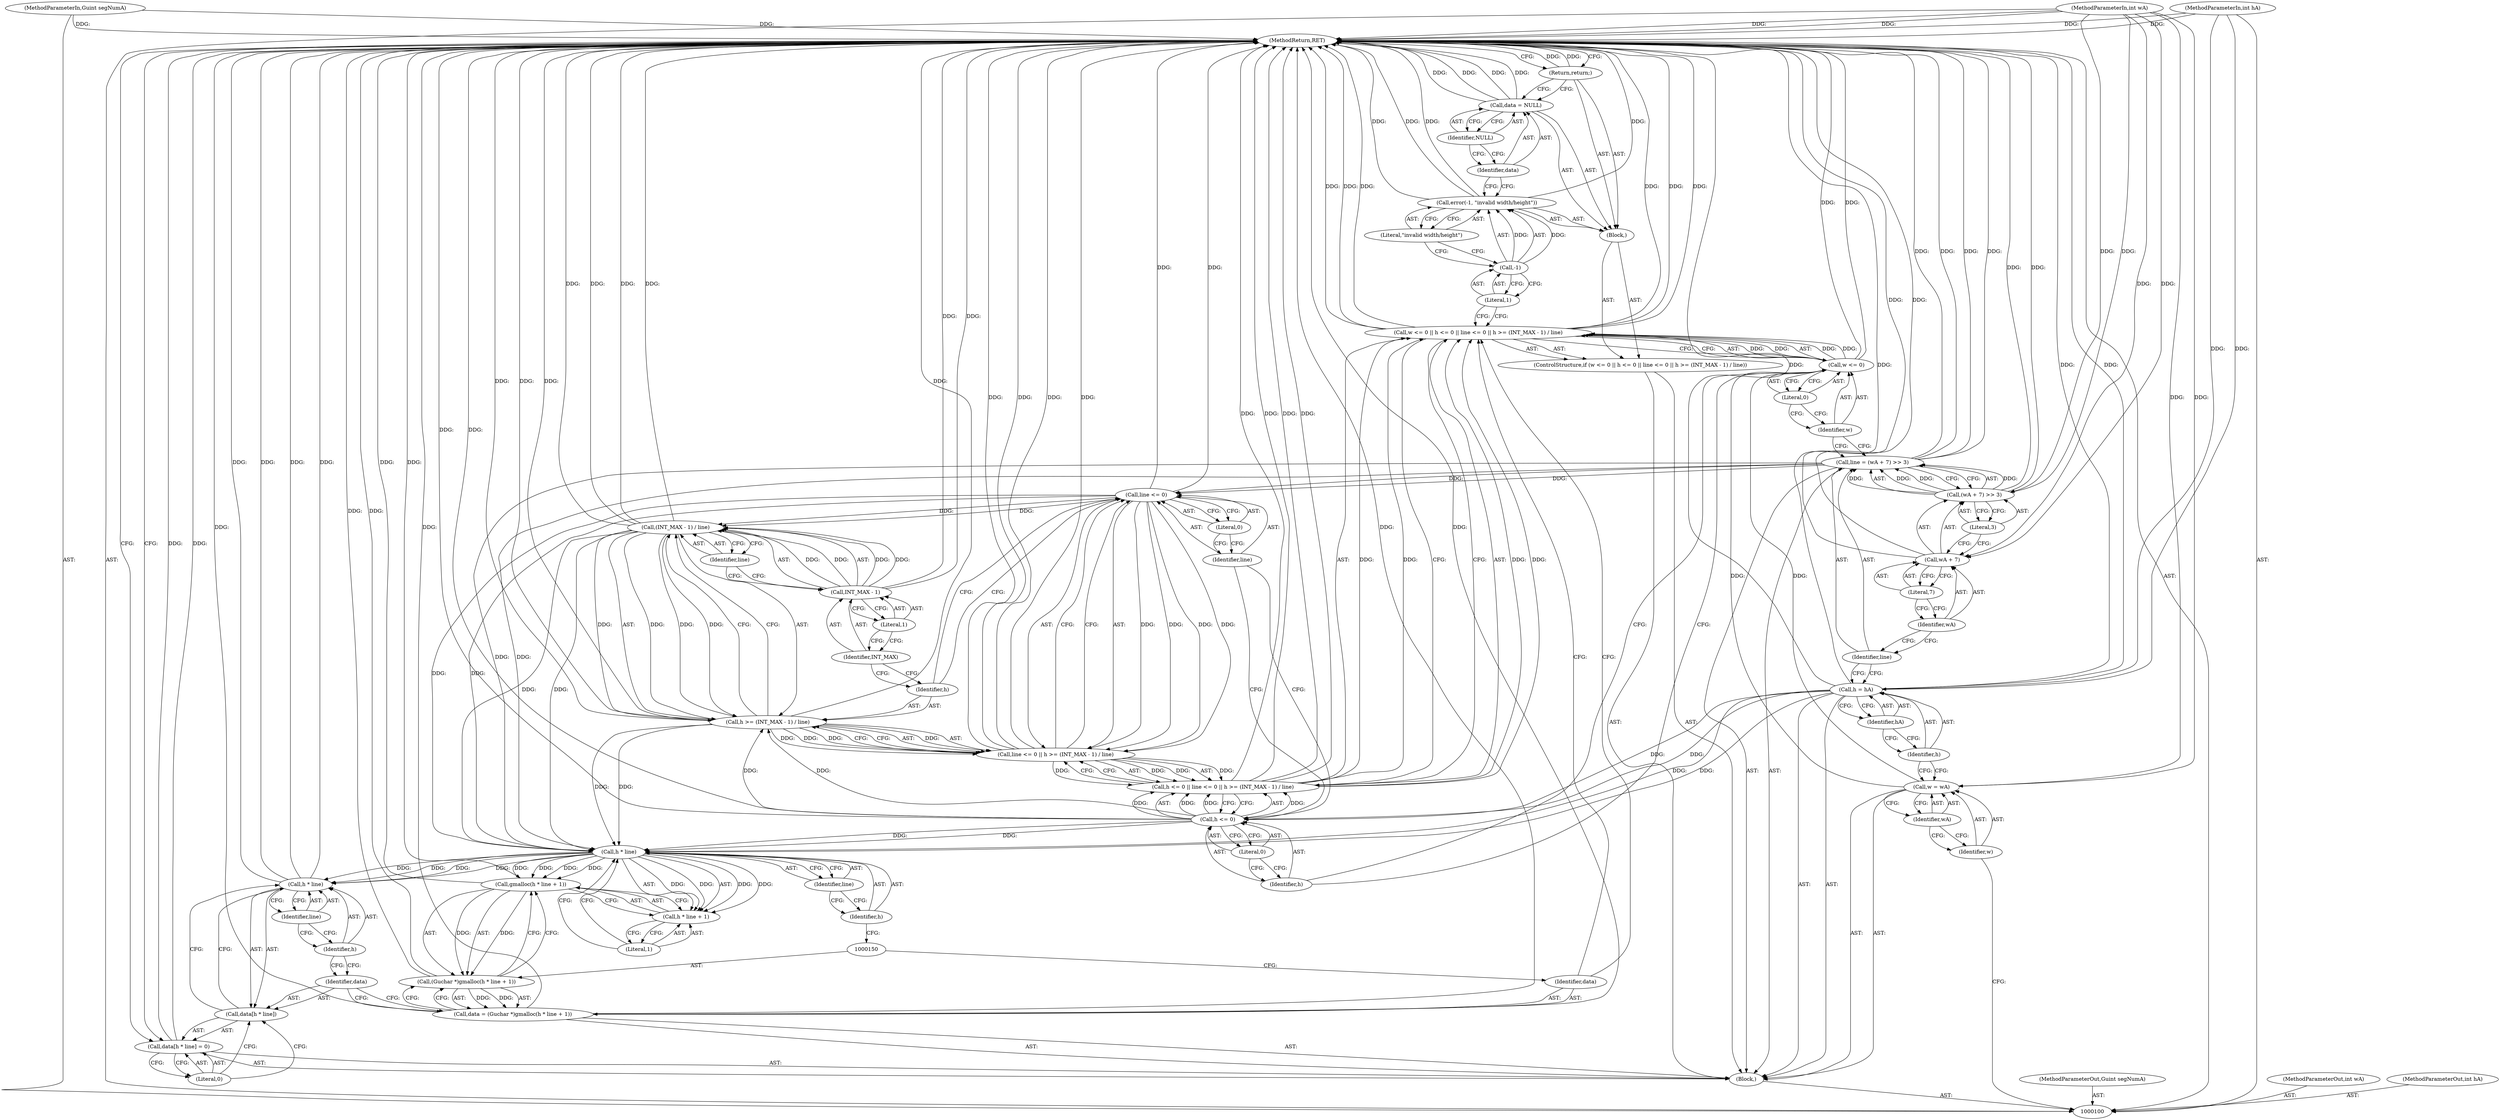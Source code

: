 digraph "1_poppler_7b2d314a61fd0e12f47c62996cb49ec0d1ba747a_8" {
"1000164" [label="(MethodReturn,RET)"];
"1000101" [label="(MethodParameterIn,Guint segNumA)"];
"1000239" [label="(MethodParameterOut,Guint segNumA)"];
"1000102" [label="(MethodParameterIn,int wA)"];
"1000240" [label="(MethodParameterOut,int wA)"];
"1000103" [label="(MethodParameterIn,int hA)"];
"1000241" [label="(MethodParameterOut,int hA)"];
"1000145" [label="(Identifier,NULL)"];
"1000143" [label="(Call,data = NULL)"];
"1000144" [label="(Identifier,data)"];
"1000146" [label="(Return,return;)"];
"1000151" [label="(Call,gmalloc(h * line + 1))"];
"1000147" [label="(Call,data = (Guchar *)gmalloc(h * line + 1))"];
"1000148" [label="(Identifier,data)"];
"1000152" [label="(Call,h * line + 1)"];
"1000153" [label="(Call,h * line)"];
"1000154" [label="(Identifier,h)"];
"1000155" [label="(Identifier,line)"];
"1000156" [label="(Literal,1)"];
"1000149" [label="(Call,(Guchar *)gmalloc(h * line + 1))"];
"1000162" [label="(Identifier,line)"];
"1000163" [label="(Literal,0)"];
"1000157" [label="(Call,data[h * line] = 0)"];
"1000158" [label="(Call,data[h * line])"];
"1000159" [label="(Identifier,data)"];
"1000160" [label="(Call,h * line)"];
"1000161" [label="(Identifier,h)"];
"1000104" [label="(Block,)"];
"1000105" [label="(Call,w = wA)"];
"1000106" [label="(Identifier,w)"];
"1000107" [label="(Identifier,wA)"];
"1000108" [label="(Call,h = hA)"];
"1000109" [label="(Identifier,h)"];
"1000110" [label="(Identifier,hA)"];
"1000114" [label="(Call,wA + 7)"];
"1000115" [label="(Identifier,wA)"];
"1000116" [label="(Literal,7)"];
"1000111" [label="(Call,line = (wA + 7) >> 3)"];
"1000112" [label="(Identifier,line)"];
"1000117" [label="(Literal,3)"];
"1000113" [label="(Call,(wA + 7) >> 3)"];
"1000122" [label="(Literal,0)"];
"1000123" [label="(Call,h <= 0 || line <= 0 || h >= (INT_MAX - 1) / line)"];
"1000124" [label="(Call,h <= 0)"];
"1000125" [label="(Identifier,h)"];
"1000118" [label="(ControlStructure,if (w <= 0 || h <= 0 || line <= 0 || h >= (INT_MAX - 1) / line))"];
"1000126" [label="(Literal,0)"];
"1000127" [label="(Call,line <= 0 || h >= (INT_MAX - 1) / line)"];
"1000128" [label="(Call,line <= 0)"];
"1000129" [label="(Identifier,line)"];
"1000130" [label="(Literal,0)"];
"1000131" [label="(Call,h >= (INT_MAX - 1) / line)"];
"1000132" [label="(Identifier,h)"];
"1000133" [label="(Call,(INT_MAX - 1) / line)"];
"1000134" [label="(Call,INT_MAX - 1)"];
"1000135" [label="(Identifier,INT_MAX)"];
"1000136" [label="(Literal,1)"];
"1000119" [label="(Call,w <= 0 || h <= 0 || line <= 0 || h >= (INT_MAX - 1) / line)"];
"1000120" [label="(Call,w <= 0)"];
"1000121" [label="(Identifier,w)"];
"1000137" [label="(Identifier,line)"];
"1000138" [label="(Block,)"];
"1000140" [label="(Call,-1)"];
"1000141" [label="(Literal,1)"];
"1000142" [label="(Literal,\"invalid width/height\")"];
"1000139" [label="(Call,error(-1, \"invalid width/height\"))"];
"1000164" -> "1000100"  [label="AST: "];
"1000164" -> "1000146"  [label="CFG: "];
"1000164" -> "1000157"  [label="CFG: "];
"1000146" -> "1000164"  [label="DDG: "];
"1000124" -> "1000164"  [label="DDG: "];
"1000149" -> "1000164"  [label="DDG: "];
"1000123" -> "1000164"  [label="DDG: "];
"1000123" -> "1000164"  [label="DDG: "];
"1000127" -> "1000164"  [label="DDG: "];
"1000127" -> "1000164"  [label="DDG: "];
"1000119" -> "1000164"  [label="DDG: "];
"1000119" -> "1000164"  [label="DDG: "];
"1000119" -> "1000164"  [label="DDG: "];
"1000160" -> "1000164"  [label="DDG: "];
"1000160" -> "1000164"  [label="DDG: "];
"1000113" -> "1000164"  [label="DDG: "];
"1000131" -> "1000164"  [label="DDG: "];
"1000131" -> "1000164"  [label="DDG: "];
"1000139" -> "1000164"  [label="DDG: "];
"1000139" -> "1000164"  [label="DDG: "];
"1000151" -> "1000164"  [label="DDG: "];
"1000128" -> "1000164"  [label="DDG: "];
"1000143" -> "1000164"  [label="DDG: "];
"1000143" -> "1000164"  [label="DDG: "];
"1000133" -> "1000164"  [label="DDG: "];
"1000133" -> "1000164"  [label="DDG: "];
"1000157" -> "1000164"  [label="DDG: "];
"1000103" -> "1000164"  [label="DDG: "];
"1000114" -> "1000164"  [label="DDG: "];
"1000120" -> "1000164"  [label="DDG: "];
"1000147" -> "1000164"  [label="DDG: "];
"1000147" -> "1000164"  [label="DDG: "];
"1000102" -> "1000164"  [label="DDG: "];
"1000111" -> "1000164"  [label="DDG: "];
"1000111" -> "1000164"  [label="DDG: "];
"1000134" -> "1000164"  [label="DDG: "];
"1000101" -> "1000164"  [label="DDG: "];
"1000108" -> "1000164"  [label="DDG: "];
"1000108" -> "1000164"  [label="DDG: "];
"1000101" -> "1000100"  [label="AST: "];
"1000101" -> "1000164"  [label="DDG: "];
"1000239" -> "1000100"  [label="AST: "];
"1000102" -> "1000100"  [label="AST: "];
"1000102" -> "1000164"  [label="DDG: "];
"1000102" -> "1000105"  [label="DDG: "];
"1000102" -> "1000113"  [label="DDG: "];
"1000102" -> "1000114"  [label="DDG: "];
"1000240" -> "1000100"  [label="AST: "];
"1000103" -> "1000100"  [label="AST: "];
"1000103" -> "1000164"  [label="DDG: "];
"1000103" -> "1000108"  [label="DDG: "];
"1000241" -> "1000100"  [label="AST: "];
"1000145" -> "1000143"  [label="AST: "];
"1000145" -> "1000144"  [label="CFG: "];
"1000143" -> "1000145"  [label="CFG: "];
"1000143" -> "1000138"  [label="AST: "];
"1000143" -> "1000145"  [label="CFG: "];
"1000144" -> "1000143"  [label="AST: "];
"1000145" -> "1000143"  [label="AST: "];
"1000146" -> "1000143"  [label="CFG: "];
"1000143" -> "1000164"  [label="DDG: "];
"1000143" -> "1000164"  [label="DDG: "];
"1000144" -> "1000143"  [label="AST: "];
"1000144" -> "1000139"  [label="CFG: "];
"1000145" -> "1000144"  [label="CFG: "];
"1000146" -> "1000138"  [label="AST: "];
"1000146" -> "1000143"  [label="CFG: "];
"1000164" -> "1000146"  [label="CFG: "];
"1000146" -> "1000164"  [label="DDG: "];
"1000151" -> "1000149"  [label="AST: "];
"1000151" -> "1000152"  [label="CFG: "];
"1000152" -> "1000151"  [label="AST: "];
"1000149" -> "1000151"  [label="CFG: "];
"1000151" -> "1000164"  [label="DDG: "];
"1000151" -> "1000149"  [label="DDG: "];
"1000153" -> "1000151"  [label="DDG: "];
"1000153" -> "1000151"  [label="DDG: "];
"1000147" -> "1000104"  [label="AST: "];
"1000147" -> "1000149"  [label="CFG: "];
"1000148" -> "1000147"  [label="AST: "];
"1000149" -> "1000147"  [label="AST: "];
"1000159" -> "1000147"  [label="CFG: "];
"1000147" -> "1000164"  [label="DDG: "];
"1000147" -> "1000164"  [label="DDG: "];
"1000149" -> "1000147"  [label="DDG: "];
"1000148" -> "1000147"  [label="AST: "];
"1000148" -> "1000119"  [label="CFG: "];
"1000150" -> "1000148"  [label="CFG: "];
"1000152" -> "1000151"  [label="AST: "];
"1000152" -> "1000156"  [label="CFG: "];
"1000153" -> "1000152"  [label="AST: "];
"1000156" -> "1000152"  [label="AST: "];
"1000151" -> "1000152"  [label="CFG: "];
"1000153" -> "1000152"  [label="DDG: "];
"1000153" -> "1000152"  [label="DDG: "];
"1000153" -> "1000152"  [label="AST: "];
"1000153" -> "1000155"  [label="CFG: "];
"1000154" -> "1000153"  [label="AST: "];
"1000155" -> "1000153"  [label="AST: "];
"1000156" -> "1000153"  [label="CFG: "];
"1000153" -> "1000151"  [label="DDG: "];
"1000153" -> "1000151"  [label="DDG: "];
"1000153" -> "1000152"  [label="DDG: "];
"1000153" -> "1000152"  [label="DDG: "];
"1000124" -> "1000153"  [label="DDG: "];
"1000131" -> "1000153"  [label="DDG: "];
"1000108" -> "1000153"  [label="DDG: "];
"1000128" -> "1000153"  [label="DDG: "];
"1000111" -> "1000153"  [label="DDG: "];
"1000133" -> "1000153"  [label="DDG: "];
"1000153" -> "1000160"  [label="DDG: "];
"1000153" -> "1000160"  [label="DDG: "];
"1000154" -> "1000153"  [label="AST: "];
"1000154" -> "1000150"  [label="CFG: "];
"1000155" -> "1000154"  [label="CFG: "];
"1000155" -> "1000153"  [label="AST: "];
"1000155" -> "1000154"  [label="CFG: "];
"1000153" -> "1000155"  [label="CFG: "];
"1000156" -> "1000152"  [label="AST: "];
"1000156" -> "1000153"  [label="CFG: "];
"1000152" -> "1000156"  [label="CFG: "];
"1000149" -> "1000147"  [label="AST: "];
"1000149" -> "1000151"  [label="CFG: "];
"1000150" -> "1000149"  [label="AST: "];
"1000151" -> "1000149"  [label="AST: "];
"1000147" -> "1000149"  [label="CFG: "];
"1000149" -> "1000164"  [label="DDG: "];
"1000149" -> "1000147"  [label="DDG: "];
"1000151" -> "1000149"  [label="DDG: "];
"1000162" -> "1000160"  [label="AST: "];
"1000162" -> "1000161"  [label="CFG: "];
"1000160" -> "1000162"  [label="CFG: "];
"1000163" -> "1000157"  [label="AST: "];
"1000163" -> "1000158"  [label="CFG: "];
"1000157" -> "1000163"  [label="CFG: "];
"1000157" -> "1000104"  [label="AST: "];
"1000157" -> "1000163"  [label="CFG: "];
"1000158" -> "1000157"  [label="AST: "];
"1000163" -> "1000157"  [label="AST: "];
"1000164" -> "1000157"  [label="CFG: "];
"1000157" -> "1000164"  [label="DDG: "];
"1000158" -> "1000157"  [label="AST: "];
"1000158" -> "1000160"  [label="CFG: "];
"1000159" -> "1000158"  [label="AST: "];
"1000160" -> "1000158"  [label="AST: "];
"1000163" -> "1000158"  [label="CFG: "];
"1000159" -> "1000158"  [label="AST: "];
"1000159" -> "1000147"  [label="CFG: "];
"1000161" -> "1000159"  [label="CFG: "];
"1000160" -> "1000158"  [label="AST: "];
"1000160" -> "1000162"  [label="CFG: "];
"1000161" -> "1000160"  [label="AST: "];
"1000162" -> "1000160"  [label="AST: "];
"1000158" -> "1000160"  [label="CFG: "];
"1000160" -> "1000164"  [label="DDG: "];
"1000160" -> "1000164"  [label="DDG: "];
"1000153" -> "1000160"  [label="DDG: "];
"1000153" -> "1000160"  [label="DDG: "];
"1000161" -> "1000160"  [label="AST: "];
"1000161" -> "1000159"  [label="CFG: "];
"1000162" -> "1000161"  [label="CFG: "];
"1000104" -> "1000100"  [label="AST: "];
"1000105" -> "1000104"  [label="AST: "];
"1000108" -> "1000104"  [label="AST: "];
"1000111" -> "1000104"  [label="AST: "];
"1000118" -> "1000104"  [label="AST: "];
"1000147" -> "1000104"  [label="AST: "];
"1000157" -> "1000104"  [label="AST: "];
"1000105" -> "1000104"  [label="AST: "];
"1000105" -> "1000107"  [label="CFG: "];
"1000106" -> "1000105"  [label="AST: "];
"1000107" -> "1000105"  [label="AST: "];
"1000109" -> "1000105"  [label="CFG: "];
"1000102" -> "1000105"  [label="DDG: "];
"1000105" -> "1000120"  [label="DDG: "];
"1000106" -> "1000105"  [label="AST: "];
"1000106" -> "1000100"  [label="CFG: "];
"1000107" -> "1000106"  [label="CFG: "];
"1000107" -> "1000105"  [label="AST: "];
"1000107" -> "1000106"  [label="CFG: "];
"1000105" -> "1000107"  [label="CFG: "];
"1000108" -> "1000104"  [label="AST: "];
"1000108" -> "1000110"  [label="CFG: "];
"1000109" -> "1000108"  [label="AST: "];
"1000110" -> "1000108"  [label="AST: "];
"1000112" -> "1000108"  [label="CFG: "];
"1000108" -> "1000164"  [label="DDG: "];
"1000108" -> "1000164"  [label="DDG: "];
"1000103" -> "1000108"  [label="DDG: "];
"1000108" -> "1000124"  [label="DDG: "];
"1000108" -> "1000153"  [label="DDG: "];
"1000109" -> "1000108"  [label="AST: "];
"1000109" -> "1000105"  [label="CFG: "];
"1000110" -> "1000109"  [label="CFG: "];
"1000110" -> "1000108"  [label="AST: "];
"1000110" -> "1000109"  [label="CFG: "];
"1000108" -> "1000110"  [label="CFG: "];
"1000114" -> "1000113"  [label="AST: "];
"1000114" -> "1000116"  [label="CFG: "];
"1000115" -> "1000114"  [label="AST: "];
"1000116" -> "1000114"  [label="AST: "];
"1000117" -> "1000114"  [label="CFG: "];
"1000114" -> "1000164"  [label="DDG: "];
"1000102" -> "1000114"  [label="DDG: "];
"1000115" -> "1000114"  [label="AST: "];
"1000115" -> "1000112"  [label="CFG: "];
"1000116" -> "1000115"  [label="CFG: "];
"1000116" -> "1000114"  [label="AST: "];
"1000116" -> "1000115"  [label="CFG: "];
"1000114" -> "1000116"  [label="CFG: "];
"1000111" -> "1000104"  [label="AST: "];
"1000111" -> "1000113"  [label="CFG: "];
"1000112" -> "1000111"  [label="AST: "];
"1000113" -> "1000111"  [label="AST: "];
"1000121" -> "1000111"  [label="CFG: "];
"1000111" -> "1000164"  [label="DDG: "];
"1000111" -> "1000164"  [label="DDG: "];
"1000113" -> "1000111"  [label="DDG: "];
"1000113" -> "1000111"  [label="DDG: "];
"1000111" -> "1000128"  [label="DDG: "];
"1000111" -> "1000153"  [label="DDG: "];
"1000112" -> "1000111"  [label="AST: "];
"1000112" -> "1000108"  [label="CFG: "];
"1000115" -> "1000112"  [label="CFG: "];
"1000117" -> "1000113"  [label="AST: "];
"1000117" -> "1000114"  [label="CFG: "];
"1000113" -> "1000117"  [label="CFG: "];
"1000113" -> "1000111"  [label="AST: "];
"1000113" -> "1000117"  [label="CFG: "];
"1000114" -> "1000113"  [label="AST: "];
"1000117" -> "1000113"  [label="AST: "];
"1000111" -> "1000113"  [label="CFG: "];
"1000113" -> "1000164"  [label="DDG: "];
"1000113" -> "1000111"  [label="DDG: "];
"1000113" -> "1000111"  [label="DDG: "];
"1000102" -> "1000113"  [label="DDG: "];
"1000122" -> "1000120"  [label="AST: "];
"1000122" -> "1000121"  [label="CFG: "];
"1000120" -> "1000122"  [label="CFG: "];
"1000123" -> "1000119"  [label="AST: "];
"1000123" -> "1000124"  [label="CFG: "];
"1000123" -> "1000127"  [label="CFG: "];
"1000124" -> "1000123"  [label="AST: "];
"1000127" -> "1000123"  [label="AST: "];
"1000119" -> "1000123"  [label="CFG: "];
"1000123" -> "1000164"  [label="DDG: "];
"1000123" -> "1000164"  [label="DDG: "];
"1000123" -> "1000119"  [label="DDG: "];
"1000123" -> "1000119"  [label="DDG: "];
"1000124" -> "1000123"  [label="DDG: "];
"1000124" -> "1000123"  [label="DDG: "];
"1000127" -> "1000123"  [label="DDG: "];
"1000127" -> "1000123"  [label="DDG: "];
"1000124" -> "1000123"  [label="AST: "];
"1000124" -> "1000126"  [label="CFG: "];
"1000125" -> "1000124"  [label="AST: "];
"1000126" -> "1000124"  [label="AST: "];
"1000129" -> "1000124"  [label="CFG: "];
"1000123" -> "1000124"  [label="CFG: "];
"1000124" -> "1000164"  [label="DDG: "];
"1000124" -> "1000123"  [label="DDG: "];
"1000124" -> "1000123"  [label="DDG: "];
"1000108" -> "1000124"  [label="DDG: "];
"1000124" -> "1000131"  [label="DDG: "];
"1000124" -> "1000153"  [label="DDG: "];
"1000125" -> "1000124"  [label="AST: "];
"1000125" -> "1000120"  [label="CFG: "];
"1000126" -> "1000125"  [label="CFG: "];
"1000118" -> "1000104"  [label="AST: "];
"1000119" -> "1000118"  [label="AST: "];
"1000138" -> "1000118"  [label="AST: "];
"1000126" -> "1000124"  [label="AST: "];
"1000126" -> "1000125"  [label="CFG: "];
"1000124" -> "1000126"  [label="CFG: "];
"1000127" -> "1000123"  [label="AST: "];
"1000127" -> "1000128"  [label="CFG: "];
"1000127" -> "1000131"  [label="CFG: "];
"1000128" -> "1000127"  [label="AST: "];
"1000131" -> "1000127"  [label="AST: "];
"1000123" -> "1000127"  [label="CFG: "];
"1000127" -> "1000164"  [label="DDG: "];
"1000127" -> "1000164"  [label="DDG: "];
"1000127" -> "1000123"  [label="DDG: "];
"1000127" -> "1000123"  [label="DDG: "];
"1000128" -> "1000127"  [label="DDG: "];
"1000128" -> "1000127"  [label="DDG: "];
"1000131" -> "1000127"  [label="DDG: "];
"1000131" -> "1000127"  [label="DDG: "];
"1000128" -> "1000127"  [label="AST: "];
"1000128" -> "1000130"  [label="CFG: "];
"1000129" -> "1000128"  [label="AST: "];
"1000130" -> "1000128"  [label="AST: "];
"1000132" -> "1000128"  [label="CFG: "];
"1000127" -> "1000128"  [label="CFG: "];
"1000128" -> "1000164"  [label="DDG: "];
"1000128" -> "1000127"  [label="DDG: "];
"1000128" -> "1000127"  [label="DDG: "];
"1000111" -> "1000128"  [label="DDG: "];
"1000128" -> "1000133"  [label="DDG: "];
"1000128" -> "1000153"  [label="DDG: "];
"1000129" -> "1000128"  [label="AST: "];
"1000129" -> "1000124"  [label="CFG: "];
"1000130" -> "1000129"  [label="CFG: "];
"1000130" -> "1000128"  [label="AST: "];
"1000130" -> "1000129"  [label="CFG: "];
"1000128" -> "1000130"  [label="CFG: "];
"1000131" -> "1000127"  [label="AST: "];
"1000131" -> "1000133"  [label="CFG: "];
"1000132" -> "1000131"  [label="AST: "];
"1000133" -> "1000131"  [label="AST: "];
"1000127" -> "1000131"  [label="CFG: "];
"1000131" -> "1000164"  [label="DDG: "];
"1000131" -> "1000164"  [label="DDG: "];
"1000131" -> "1000127"  [label="DDG: "];
"1000131" -> "1000127"  [label="DDG: "];
"1000124" -> "1000131"  [label="DDG: "];
"1000133" -> "1000131"  [label="DDG: "];
"1000133" -> "1000131"  [label="DDG: "];
"1000131" -> "1000153"  [label="DDG: "];
"1000132" -> "1000131"  [label="AST: "];
"1000132" -> "1000128"  [label="CFG: "];
"1000135" -> "1000132"  [label="CFG: "];
"1000133" -> "1000131"  [label="AST: "];
"1000133" -> "1000137"  [label="CFG: "];
"1000134" -> "1000133"  [label="AST: "];
"1000137" -> "1000133"  [label="AST: "];
"1000131" -> "1000133"  [label="CFG: "];
"1000133" -> "1000164"  [label="DDG: "];
"1000133" -> "1000164"  [label="DDG: "];
"1000133" -> "1000131"  [label="DDG: "];
"1000133" -> "1000131"  [label="DDG: "];
"1000134" -> "1000133"  [label="DDG: "];
"1000134" -> "1000133"  [label="DDG: "];
"1000128" -> "1000133"  [label="DDG: "];
"1000133" -> "1000153"  [label="DDG: "];
"1000134" -> "1000133"  [label="AST: "];
"1000134" -> "1000136"  [label="CFG: "];
"1000135" -> "1000134"  [label="AST: "];
"1000136" -> "1000134"  [label="AST: "];
"1000137" -> "1000134"  [label="CFG: "];
"1000134" -> "1000164"  [label="DDG: "];
"1000134" -> "1000133"  [label="DDG: "];
"1000134" -> "1000133"  [label="DDG: "];
"1000135" -> "1000134"  [label="AST: "];
"1000135" -> "1000132"  [label="CFG: "];
"1000136" -> "1000135"  [label="CFG: "];
"1000136" -> "1000134"  [label="AST: "];
"1000136" -> "1000135"  [label="CFG: "];
"1000134" -> "1000136"  [label="CFG: "];
"1000119" -> "1000118"  [label="AST: "];
"1000119" -> "1000120"  [label="CFG: "];
"1000119" -> "1000123"  [label="CFG: "];
"1000120" -> "1000119"  [label="AST: "];
"1000123" -> "1000119"  [label="AST: "];
"1000141" -> "1000119"  [label="CFG: "];
"1000148" -> "1000119"  [label="CFG: "];
"1000119" -> "1000164"  [label="DDG: "];
"1000119" -> "1000164"  [label="DDG: "];
"1000119" -> "1000164"  [label="DDG: "];
"1000120" -> "1000119"  [label="DDG: "];
"1000120" -> "1000119"  [label="DDG: "];
"1000123" -> "1000119"  [label="DDG: "];
"1000123" -> "1000119"  [label="DDG: "];
"1000120" -> "1000119"  [label="AST: "];
"1000120" -> "1000122"  [label="CFG: "];
"1000121" -> "1000120"  [label="AST: "];
"1000122" -> "1000120"  [label="AST: "];
"1000125" -> "1000120"  [label="CFG: "];
"1000119" -> "1000120"  [label="CFG: "];
"1000120" -> "1000164"  [label="DDG: "];
"1000120" -> "1000119"  [label="DDG: "];
"1000120" -> "1000119"  [label="DDG: "];
"1000105" -> "1000120"  [label="DDG: "];
"1000121" -> "1000120"  [label="AST: "];
"1000121" -> "1000111"  [label="CFG: "];
"1000122" -> "1000121"  [label="CFG: "];
"1000137" -> "1000133"  [label="AST: "];
"1000137" -> "1000134"  [label="CFG: "];
"1000133" -> "1000137"  [label="CFG: "];
"1000138" -> "1000118"  [label="AST: "];
"1000139" -> "1000138"  [label="AST: "];
"1000143" -> "1000138"  [label="AST: "];
"1000146" -> "1000138"  [label="AST: "];
"1000140" -> "1000139"  [label="AST: "];
"1000140" -> "1000141"  [label="CFG: "];
"1000141" -> "1000140"  [label="AST: "];
"1000142" -> "1000140"  [label="CFG: "];
"1000140" -> "1000139"  [label="DDG: "];
"1000141" -> "1000140"  [label="AST: "];
"1000141" -> "1000119"  [label="CFG: "];
"1000140" -> "1000141"  [label="CFG: "];
"1000142" -> "1000139"  [label="AST: "];
"1000142" -> "1000140"  [label="CFG: "];
"1000139" -> "1000142"  [label="CFG: "];
"1000139" -> "1000138"  [label="AST: "];
"1000139" -> "1000142"  [label="CFG: "];
"1000140" -> "1000139"  [label="AST: "];
"1000142" -> "1000139"  [label="AST: "];
"1000144" -> "1000139"  [label="CFG: "];
"1000139" -> "1000164"  [label="DDG: "];
"1000139" -> "1000164"  [label="DDG: "];
"1000140" -> "1000139"  [label="DDG: "];
}
